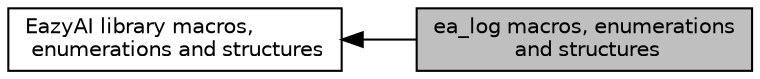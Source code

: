 digraph "ea_log macros, enumerations and structures"
{
  bgcolor="transparent";
  edge [fontname="Helvetica",fontsize="10",labelfontname="Helvetica",labelfontsize="10"];
  node [fontname="Helvetica",fontsize="10",shape=box];
  rankdir=LR;
  Node2 [label="EazyAI library macros,\l enumerations and structures",height=0.2,width=0.4,color="black",URL="$de/d5b/group__eazyai-api-helper.html",tooltip="Definition of macros, enumerations and structures in EazyAI library."];
  Node1 [label="ea_log macros, enumerations\l and structures",height=0.2,width=0.4,color="black", fillcolor="grey75", style="filled", fontcolor="black",tooltip="Definition of ea_log macros, enumerations and structures."];
  Node2->Node1 [shape=plaintext, dir="back", style="solid"];
}

